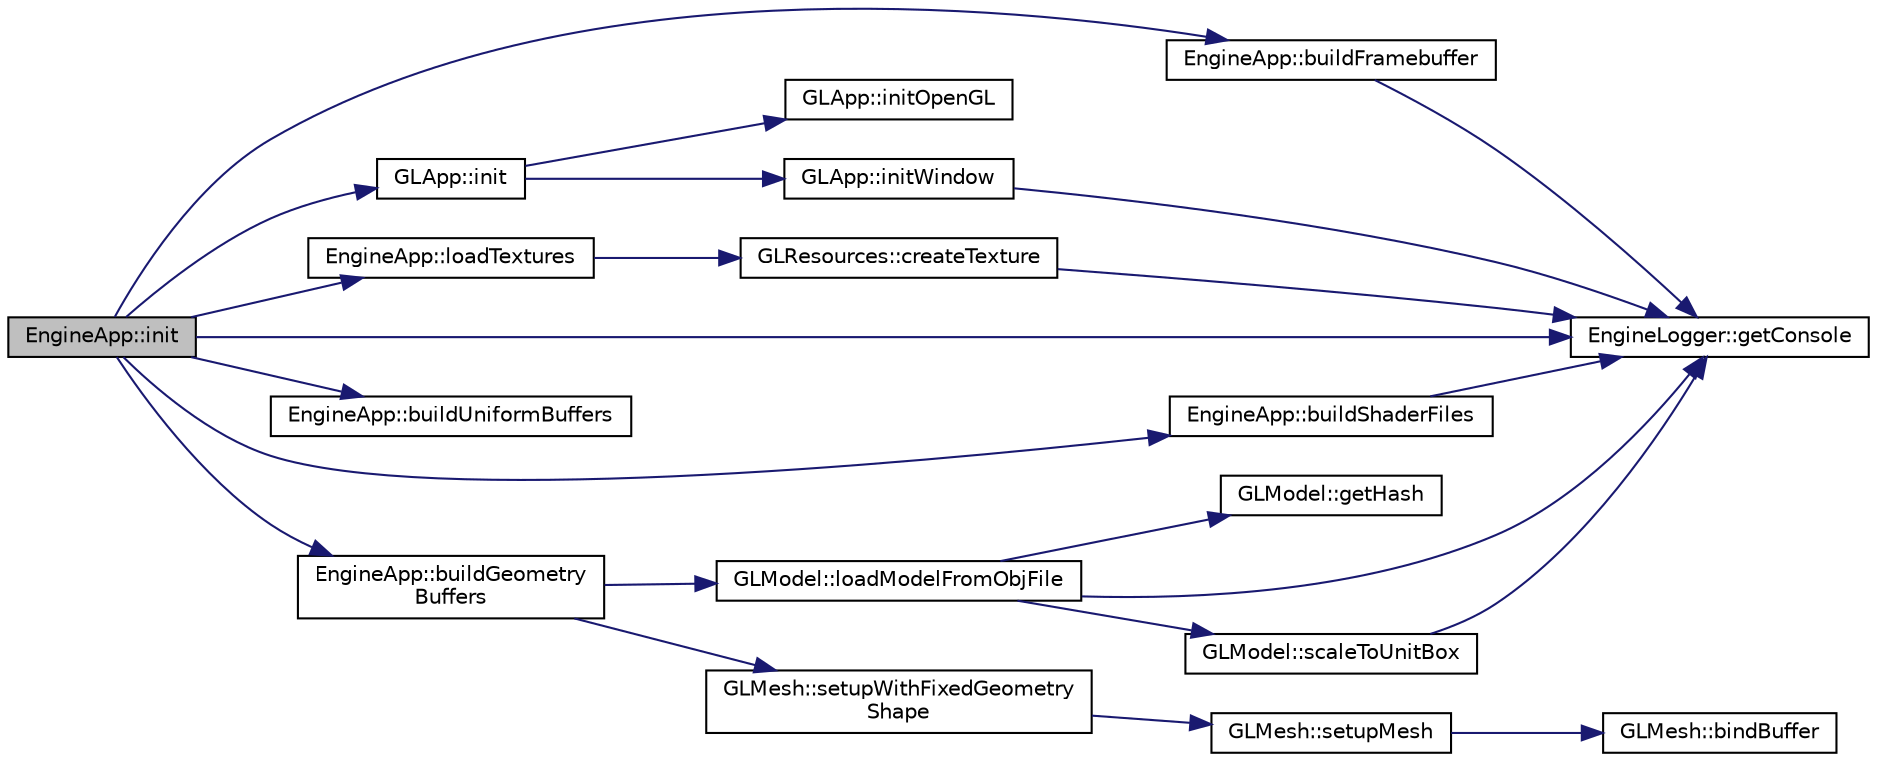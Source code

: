 digraph "EngineApp::init"
{
  edge [fontname="Helvetica",fontsize="10",labelfontname="Helvetica",labelfontsize="10"];
  node [fontname="Helvetica",fontsize="10",shape=record];
  rankdir="LR";
  Node31 [label="EngineApp::init",height=0.2,width=0.4,color="black", fillcolor="grey75", style="filled", fontcolor="black"];
  Node31 -> Node32 [color="midnightblue",fontsize="10",style="solid",fontname="Helvetica"];
  Node32 [label="GLApp::init",height=0.2,width=0.4,color="black", fillcolor="white", style="filled",URL="$class_g_l_app.html#ade21418ff265aa1efc92419eb7bb2c8a"];
  Node32 -> Node33 [color="midnightblue",fontsize="10",style="solid",fontname="Helvetica"];
  Node33 [label="GLApp::initWindow",height=0.2,width=0.4,color="black", fillcolor="white", style="filled",URL="$class_g_l_app.html#a21aa44460643b9b276ffea9b353e4871",tooltip="initialize OpenGL Window. "];
  Node33 -> Node34 [color="midnightblue",fontsize="10",style="solid",fontname="Helvetica"];
  Node34 [label="EngineLogger::getConsole",height=0.2,width=0.4,color="black", fillcolor="white", style="filled",URL="$class_engine_logger.html#afe518f5a643a2996031466760e03928d"];
  Node32 -> Node35 [color="midnightblue",fontsize="10",style="solid",fontname="Helvetica"];
  Node35 [label="GLApp::initOpenGL",height=0.2,width=0.4,color="black", fillcolor="white", style="filled",URL="$class_g_l_app.html#a63dc35d1c4ddb0369a8c1ffcd0032f16",tooltip="initilaize OpenGL setting, for example multisampling, culling face, depth test i.e ..."];
  Node31 -> Node36 [color="midnightblue",fontsize="10",style="solid",fontname="Helvetica"];
  Node36 [label="EngineApp::buildGeometry\lBuffers",height=0.2,width=0.4,color="black", fillcolor="white", style="filled",URL="$class_engine_app.html#a711a22fc037c19fe8d3d7d789cfb69a7",tooltip="bind geometry buffers, that is, bind geometry data in vertex array objects. "];
  Node36 -> Node37 [color="midnightblue",fontsize="10",style="solid",fontname="Helvetica"];
  Node37 [label="GLModel::loadModelFromObjFile",height=0.2,width=0.4,color="black", fillcolor="white", style="filled",URL="$class_g_l_model.html#a2550892e85e4a6ea9e904a9af30280b1"];
  Node37 -> Node34 [color="midnightblue",fontsize="10",style="solid",fontname="Helvetica"];
  Node37 -> Node38 [color="midnightblue",fontsize="10",style="solid",fontname="Helvetica"];
  Node38 [label="GLModel::getHash",height=0.2,width=0.4,color="black", fillcolor="white", style="filled",URL="$class_g_l_model.html#a87509f4f1026cfe3ff75183ddf9eb130",tooltip="this needed for loading indices from obj file. "];
  Node37 -> Node39 [color="midnightblue",fontsize="10",style="solid",fontname="Helvetica"];
  Node39 [label="GLModel::scaleToUnitBox",height=0.2,width=0.4,color="black", fillcolor="white", style="filled",URL="$class_g_l_model.html#a90ce6cf6d8ea2dfeec5f65b08a26993a",tooltip="scale loaded model to unit size box. "];
  Node39 -> Node34 [color="midnightblue",fontsize="10",style="solid",fontname="Helvetica"];
  Node36 -> Node40 [color="midnightblue",fontsize="10",style="solid",fontname="Helvetica"];
  Node40 [label="GLMesh::setupWithFixedGeometry\lShape",height=0.2,width=0.4,color="black", fillcolor="white", style="filled",URL="$class_g_l_mesh.html#afdb7074248edc88e8062708fcca7960e"];
  Node40 -> Node41 [color="midnightblue",fontsize="10",style="solid",fontname="Helvetica"];
  Node41 [label="GLMesh::setupMesh",height=0.2,width=0.4,color="black", fillcolor="white", style="filled",URL="$class_g_l_mesh.html#a763d34f3d68d4d5c9cca713be4c5f2ab"];
  Node41 -> Node42 [color="midnightblue",fontsize="10",style="solid",fontname="Helvetica"];
  Node42 [label="GLMesh::bindBuffer",height=0.2,width=0.4,color="black", fillcolor="white", style="filled",URL="$class_g_l_mesh.html#afa5c129ea2fb1ba48a4b0f3b8e0811fb"];
  Node31 -> Node43 [color="midnightblue",fontsize="10",style="solid",fontname="Helvetica"];
  Node43 [label="EngineApp::buildShaderFiles",height=0.2,width=0.4,color="black", fillcolor="white", style="filled",URL="$class_engine_app.html#ad147c3a771ecf565d71487a7032db912",tooltip="compile & link all shader files. "];
  Node43 -> Node34 [color="midnightblue",fontsize="10",style="solid",fontname="Helvetica"];
  Node31 -> Node44 [color="midnightblue",fontsize="10",style="solid",fontname="Helvetica"];
  Node44 [label="EngineApp::buildUniformBuffers",height=0.2,width=0.4,color="black", fillcolor="white", style="filled",URL="$class_engine_app.html#ae4275bc89e4acf266977a3dbcb1091b1",tooltip="bind uniform buffers "];
  Node31 -> Node45 [color="midnightblue",fontsize="10",style="solid",fontname="Helvetica"];
  Node45 [label="EngineApp::buildFramebuffer",height=0.2,width=0.4,color="black", fillcolor="white", style="filled",URL="$class_engine_app.html#aa945e461ec12169391cb5ebe773af7d8",tooltip="bind framebuffer for the engine. G-Buffer will be binded in this case. "];
  Node45 -> Node34 [color="midnightblue",fontsize="10",style="solid",fontname="Helvetica"];
  Node31 -> Node46 [color="midnightblue",fontsize="10",style="solid",fontname="Helvetica"];
  Node46 [label="EngineApp::loadTextures",height=0.2,width=0.4,color="black", fillcolor="white", style="filled",URL="$class_engine_app.html#a652d08984266aca3c17cbbfc0610e06f",tooltip="loading all textures needed. "];
  Node46 -> Node47 [color="midnightblue",fontsize="10",style="solid",fontname="Helvetica"];
  Node47 [label="GLResources::createTexture",height=0.2,width=0.4,color="black", fillcolor="white", style="filled",URL="$class_g_l_resources.html#aef2b0ba45b72fa74f6fafe64d1e6f13a"];
  Node47 -> Node34 [color="midnightblue",fontsize="10",style="solid",fontname="Helvetica"];
  Node31 -> Node34 [color="midnightblue",fontsize="10",style="solid",fontname="Helvetica"];
}
